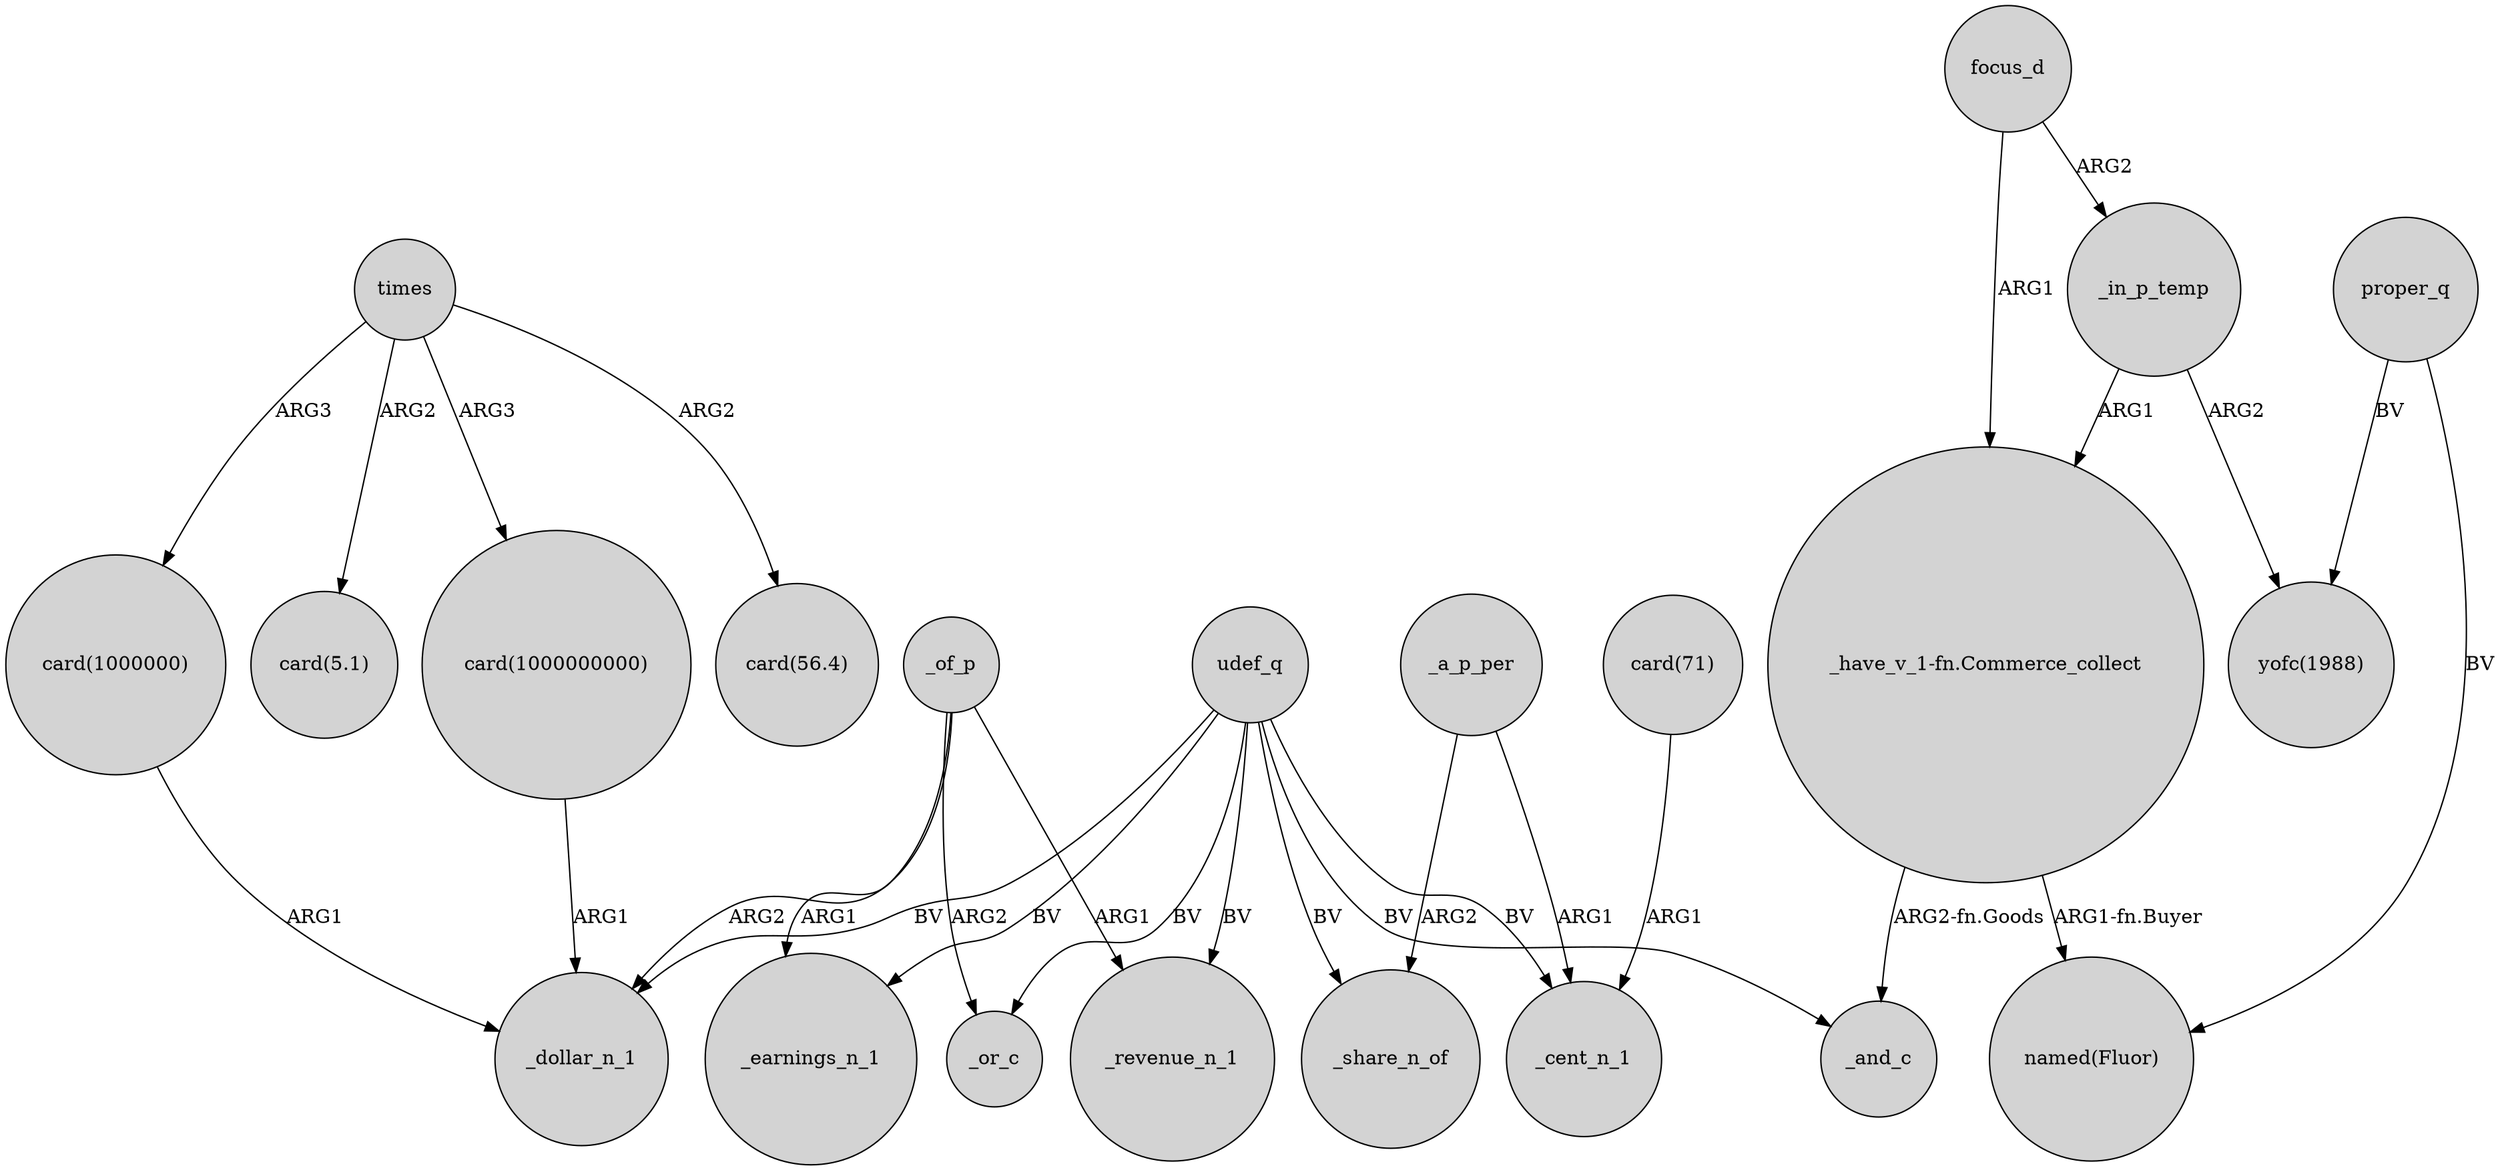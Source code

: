 digraph {
	node [shape=circle style=filled]
	"card(1000000000)" -> _dollar_n_1 [label=ARG1]
	_a_p_per -> _cent_n_1 [label=ARG1]
	times -> "card(56.4)" [label=ARG2]
	times -> "card(1000000)" [label=ARG3]
	"_have_v_1-fn.Commerce_collect" -> _and_c [label="ARG2-fn.Goods"]
	"card(71)" -> _cent_n_1 [label=ARG1]
	_of_p -> _revenue_n_1 [label=ARG1]
	udef_q -> _and_c [label=BV]
	times -> "card(1000000000)" [label=ARG3]
	udef_q -> _cent_n_1 [label=BV]
	_in_p_temp -> "_have_v_1-fn.Commerce_collect" [label=ARG1]
	udef_q -> _revenue_n_1 [label=BV]
	udef_q -> _or_c [label=BV]
	proper_q -> "named(Fluor)" [label=BV]
	_a_p_per -> _share_n_of [label=ARG2]
	udef_q -> _earnings_n_1 [label=BV]
	_of_p -> _earnings_n_1 [label=ARG1]
	udef_q -> _share_n_of [label=BV]
	udef_q -> _dollar_n_1 [label=BV]
	focus_d -> "_have_v_1-fn.Commerce_collect" [label=ARG1]
	"card(1000000)" -> _dollar_n_1 [label=ARG1]
	"_have_v_1-fn.Commerce_collect" -> "named(Fluor)" [label="ARG1-fn.Buyer"]
	focus_d -> _in_p_temp [label=ARG2]
	proper_q -> "yofc(1988)" [label=BV]
	_of_p -> _or_c [label=ARG2]
	times -> "card(5.1)" [label=ARG2]
	_of_p -> _dollar_n_1 [label=ARG2]
	_in_p_temp -> "yofc(1988)" [label=ARG2]
}
